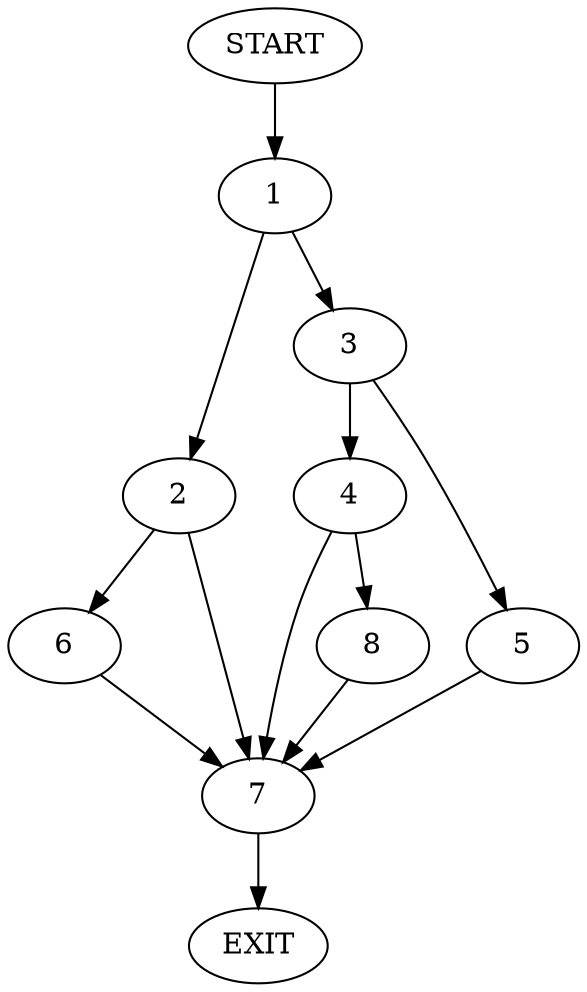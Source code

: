 digraph {
0 [label="START"]
9 [label="EXIT"]
0 -> 1
1 -> 2
1 -> 3
3 -> 4
3 -> 5
2 -> 6
2 -> 7
5 -> 7
4 -> 8
4 -> 7
7 -> 9
8 -> 7
6 -> 7
}
